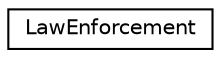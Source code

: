 digraph "Graphical Class Hierarchy"
{
 // LATEX_PDF_SIZE
  edge [fontname="Helvetica",fontsize="10",labelfontname="Helvetica",labelfontsize="10"];
  node [fontname="Helvetica",fontsize="10",shape=record];
  rankdir="LR";
  Node0 [label="LawEnforcement",height=0.2,width=0.4,color="black", fillcolor="white", style="filled",URL="$classLawEnforcement.html",tooltip="Represents a law enforcement service department."];
}
